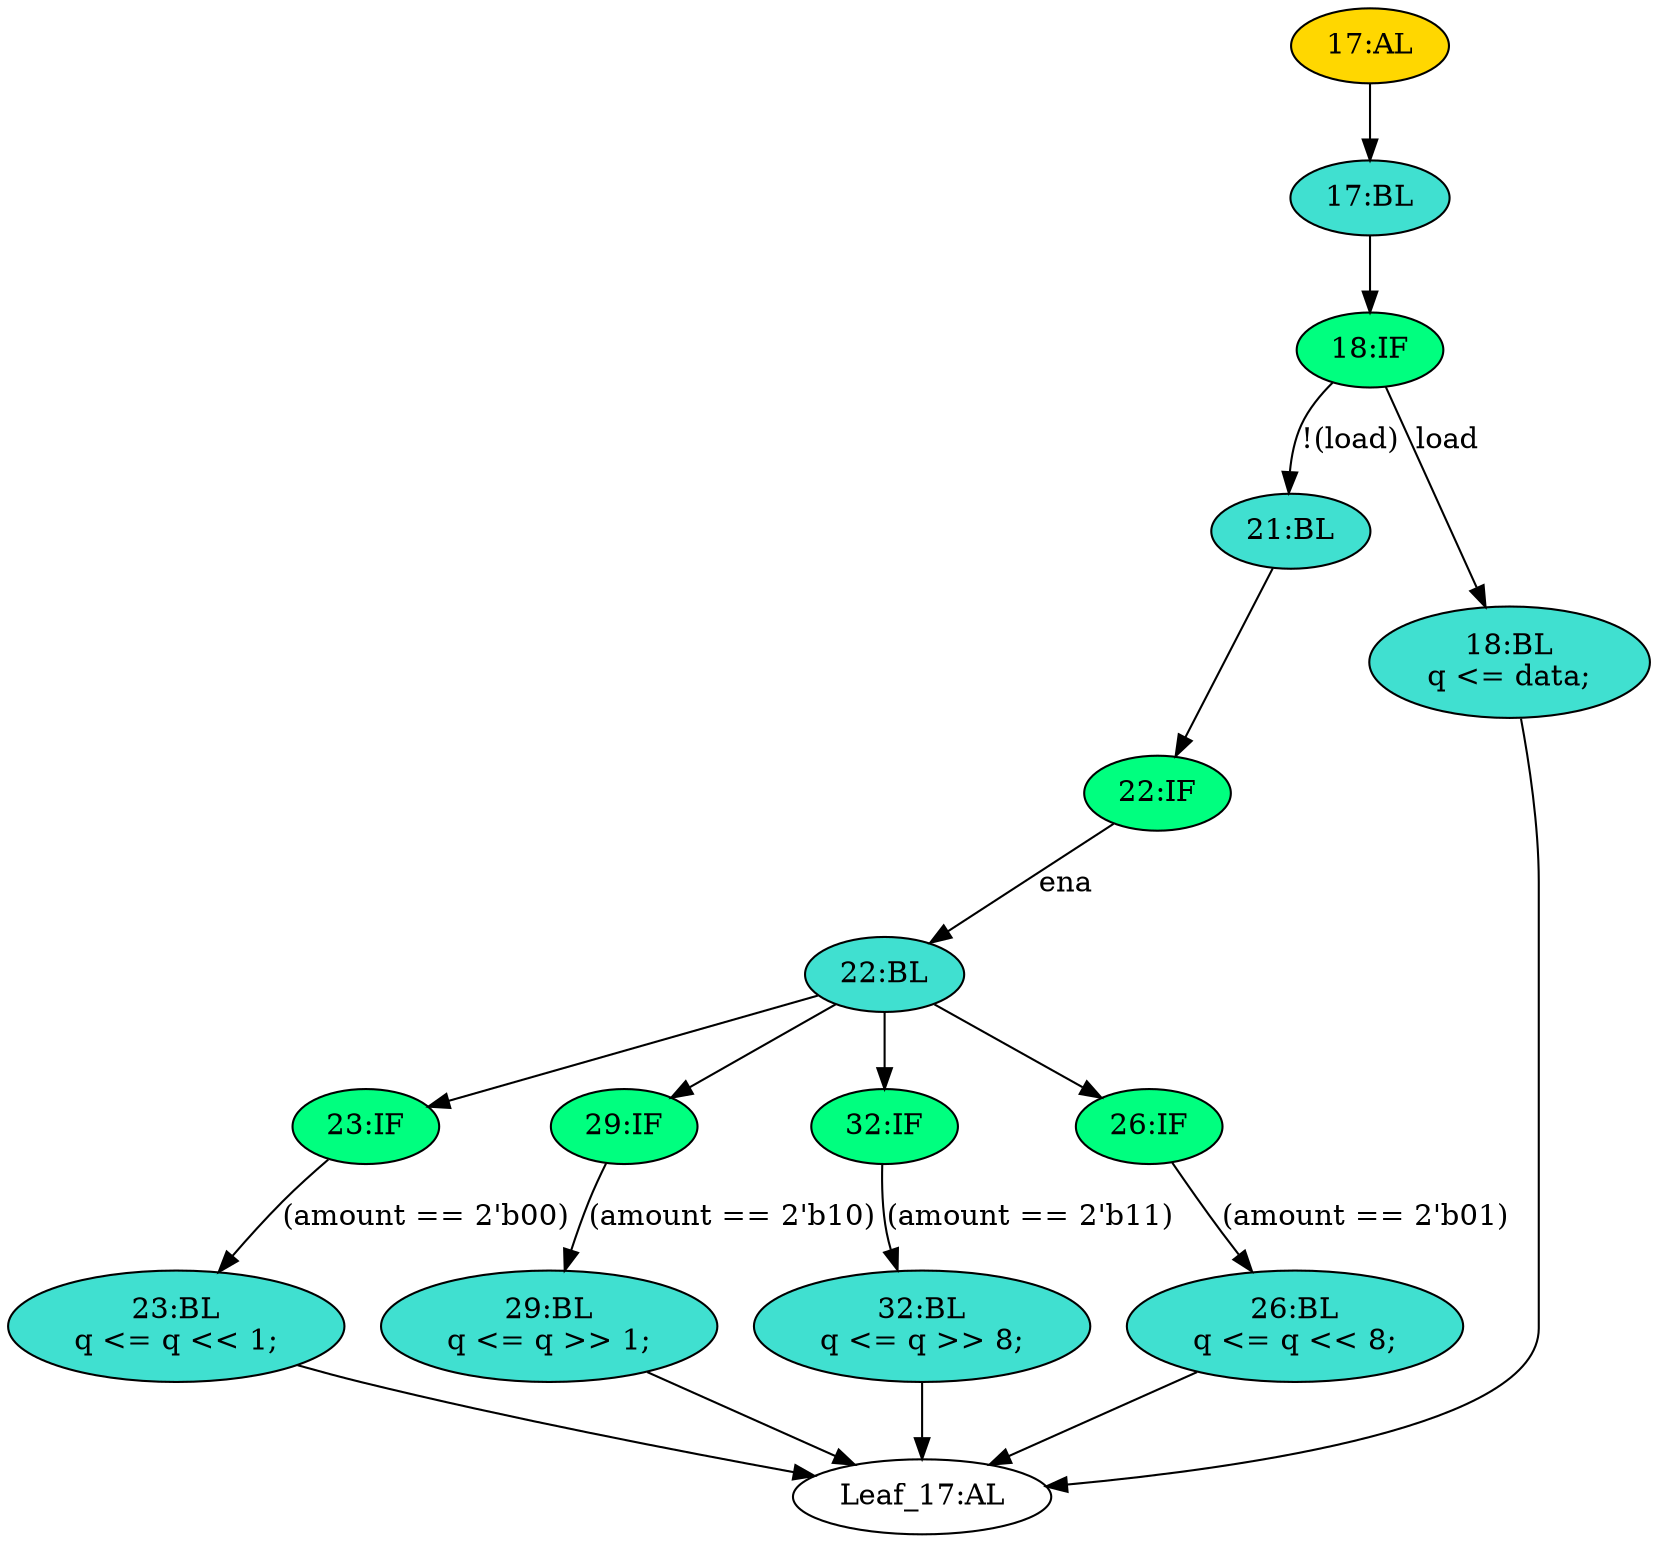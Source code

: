 strict digraph "" {
	node [label="\N"];
	"17:AL"	[ast="<pyverilog.vparser.ast.Always object at 0x7f05867ebb10>",
		clk_sens=True,
		fillcolor=gold,
		label="17:AL",
		sens="['clk']",
		statements="[]",
		style=filled,
		typ=Always,
		use_var="['load', 'ena', 'amount', 'data', 'q']"];
	"17:BL"	[ast="<pyverilog.vparser.ast.Block object at 0x7f05867ebcd0>",
		fillcolor=turquoise,
		label="17:BL",
		statements="[]",
		style=filled,
		typ=Block];
	"17:AL" -> "17:BL"	[cond="[]",
		lineno=None];
	"23:IF"	[ast="<pyverilog.vparser.ast.IfStatement object at 0x7f05867ebe90>",
		fillcolor=springgreen,
		label="23:IF",
		statements="[]",
		style=filled,
		typ=IfStatement];
	"23:BL"	[ast="<pyverilog.vparser.ast.Block object at 0x7f05867ebed0>",
		fillcolor=turquoise,
		label="23:BL
q <= q << 1;",
		statements="[<pyverilog.vparser.ast.NonblockingSubstitution object at 0x7f05867ebf10>]",
		style=filled,
		typ=Block];
	"23:IF" -> "23:BL"	[cond="['amount']",
		label="(amount == 2'b00)",
		lineno=23];
	"22:IF"	[ast="<pyverilog.vparser.ast.IfStatement object at 0x7f05867ebdd0>",
		fillcolor=springgreen,
		label="22:IF",
		statements="[]",
		style=filled,
		typ=IfStatement];
	"22:BL"	[ast="<pyverilog.vparser.ast.Block object at 0x7f05867ebe50>",
		fillcolor=turquoise,
		label="22:BL",
		statements="[]",
		style=filled,
		typ=Block];
	"22:IF" -> "22:BL"	[cond="['ena']",
		label=ena,
		lineno=22];
	"18:IF"	[ast="<pyverilog.vparser.ast.IfStatement object at 0x7f05867ebd10>",
		fillcolor=springgreen,
		label="18:IF",
		statements="[]",
		style=filled,
		typ=IfStatement];
	"21:BL"	[ast="<pyverilog.vparser.ast.Block object at 0x7f05867ebd90>",
		fillcolor=turquoise,
		label="21:BL",
		statements="[]",
		style=filled,
		typ=Block];
	"18:IF" -> "21:BL"	[cond="['load']",
		label="!(load)",
		lineno=18];
	"18:BL"	[ast="<pyverilog.vparser.ast.Block object at 0x7f05862cac50>",
		fillcolor=turquoise,
		label="18:BL
q <= data;",
		statements="[<pyverilog.vparser.ast.NonblockingSubstitution object at 0x7f05862cac90>]",
		style=filled,
		typ=Block];
	"18:IF" -> "18:BL"	[cond="['load']",
		label=load,
		lineno=18];
	"21:BL" -> "22:IF"	[cond="[]",
		lineno=None];
	"29:IF"	[ast="<pyverilog.vparser.ast.IfStatement object at 0x7f05862ca550>",
		fillcolor=springgreen,
		label="29:IF",
		statements="[]",
		style=filled,
		typ=IfStatement];
	"29:BL"	[ast="<pyverilog.vparser.ast.Block object at 0x7f05862ca590>",
		fillcolor=turquoise,
		label="29:BL
q <= q >> 1;",
		statements="[<pyverilog.vparser.ast.NonblockingSubstitution object at 0x7f05862ca5d0>]",
		style=filled,
		typ=Block];
	"29:IF" -> "29:BL"	[cond="['amount']",
		label="(amount == 2'b10)",
		lineno=29];
	"17:BL" -> "18:IF"	[cond="[]",
		lineno=None];
	"32:IF"	[ast="<pyverilog.vparser.ast.IfStatement object at 0x7f05862ca890>",
		fillcolor=springgreen,
		label="32:IF",
		statements="[]",
		style=filled,
		typ=IfStatement];
	"32:BL"	[ast="<pyverilog.vparser.ast.Block object at 0x7f05862ca8d0>",
		fillcolor=turquoise,
		label="32:BL
q <= q >> 8;",
		statements="[<pyverilog.vparser.ast.NonblockingSubstitution object at 0x7f05862ca910>]",
		style=filled,
		typ=Block];
	"32:IF" -> "32:BL"	[cond="['amount']",
		label="(amount == 2'b11)",
		lineno=32];
	"26:BL"	[ast="<pyverilog.vparser.ast.Block object at 0x7f05862ca250>",
		fillcolor=turquoise,
		label="26:BL
q <= q << 8;",
		statements="[<pyverilog.vparser.ast.NonblockingSubstitution object at 0x7f05862ca290>]",
		style=filled,
		typ=Block];
	"Leaf_17:AL"	[def_var="['q']",
		label="Leaf_17:AL"];
	"26:BL" -> "Leaf_17:AL"	[cond="[]",
		lineno=None];
	"18:BL" -> "Leaf_17:AL"	[cond="[]",
		lineno=None];
	"32:BL" -> "Leaf_17:AL"	[cond="[]",
		lineno=None];
	"23:BL" -> "Leaf_17:AL"	[cond="[]",
		lineno=None];
	"26:IF"	[ast="<pyverilog.vparser.ast.IfStatement object at 0x7f05862ca210>",
		fillcolor=springgreen,
		label="26:IF",
		statements="[]",
		style=filled,
		typ=IfStatement];
	"26:IF" -> "26:BL"	[cond="['amount']",
		label="(amount == 2'b01)",
		lineno=26];
	"22:BL" -> "23:IF"	[cond="[]",
		lineno=None];
	"22:BL" -> "29:IF"	[cond="[]",
		lineno=None];
	"22:BL" -> "32:IF"	[cond="[]",
		lineno=None];
	"22:BL" -> "26:IF"	[cond="[]",
		lineno=None];
	"29:BL" -> "Leaf_17:AL"	[cond="[]",
		lineno=None];
}
